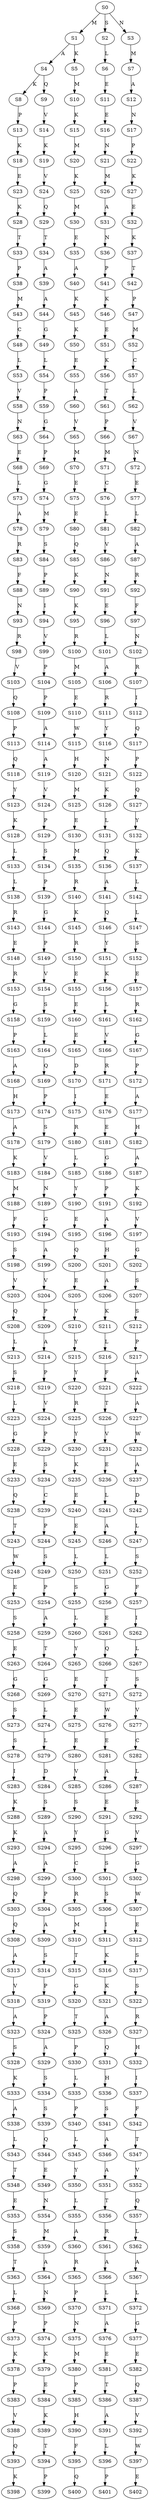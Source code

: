 strict digraph  {
	S0 -> S1 [ label = M ];
	S0 -> S2 [ label = S ];
	S0 -> S3 [ label = N ];
	S1 -> S4 [ label = A ];
	S1 -> S5 [ label = K ];
	S2 -> S6 [ label = L ];
	S3 -> S7 [ label = M ];
	S4 -> S8 [ label = K ];
	S4 -> S9 [ label = Q ];
	S5 -> S10 [ label = M ];
	S6 -> S11 [ label = E ];
	S7 -> S12 [ label = A ];
	S8 -> S13 [ label = P ];
	S9 -> S14 [ label = V ];
	S10 -> S15 [ label = K ];
	S11 -> S16 [ label = E ];
	S12 -> S17 [ label = N ];
	S13 -> S18 [ label = K ];
	S14 -> S19 [ label = K ];
	S15 -> S20 [ label = M ];
	S16 -> S21 [ label = N ];
	S17 -> S22 [ label = P ];
	S18 -> S23 [ label = E ];
	S19 -> S24 [ label = V ];
	S20 -> S25 [ label = K ];
	S21 -> S26 [ label = M ];
	S22 -> S27 [ label = K ];
	S23 -> S28 [ label = K ];
	S24 -> S29 [ label = Q ];
	S25 -> S30 [ label = M ];
	S26 -> S31 [ label = A ];
	S27 -> S32 [ label = E ];
	S28 -> S33 [ label = T ];
	S29 -> S34 [ label = T ];
	S30 -> S35 [ label = E ];
	S31 -> S36 [ label = N ];
	S32 -> S37 [ label = K ];
	S33 -> S38 [ label = P ];
	S34 -> S39 [ label = A ];
	S35 -> S40 [ label = A ];
	S36 -> S41 [ label = P ];
	S37 -> S42 [ label = T ];
	S38 -> S43 [ label = M ];
	S39 -> S44 [ label = A ];
	S40 -> S45 [ label = K ];
	S41 -> S46 [ label = K ];
	S42 -> S47 [ label = P ];
	S43 -> S48 [ label = C ];
	S44 -> S49 [ label = G ];
	S45 -> S50 [ label = K ];
	S46 -> S51 [ label = E ];
	S47 -> S52 [ label = M ];
	S48 -> S53 [ label = L ];
	S49 -> S54 [ label = L ];
	S50 -> S55 [ label = E ];
	S51 -> S56 [ label = K ];
	S52 -> S57 [ label = C ];
	S53 -> S58 [ label = V ];
	S54 -> S59 [ label = P ];
	S55 -> S60 [ label = A ];
	S56 -> S61 [ label = T ];
	S57 -> S62 [ label = L ];
	S58 -> S63 [ label = N ];
	S59 -> S64 [ label = G ];
	S60 -> S65 [ label = V ];
	S61 -> S66 [ label = P ];
	S62 -> S67 [ label = V ];
	S63 -> S68 [ label = E ];
	S64 -> S69 [ label = P ];
	S65 -> S70 [ label = M ];
	S66 -> S71 [ label = M ];
	S67 -> S72 [ label = N ];
	S68 -> S73 [ label = L ];
	S69 -> S74 [ label = G ];
	S70 -> S75 [ label = E ];
	S71 -> S76 [ label = C ];
	S72 -> S77 [ label = E ];
	S73 -> S78 [ label = A ];
	S74 -> S79 [ label = M ];
	S75 -> S80 [ label = E ];
	S76 -> S81 [ label = L ];
	S77 -> S82 [ label = L ];
	S78 -> S83 [ label = R ];
	S79 -> S84 [ label = S ];
	S80 -> S85 [ label = Q ];
	S81 -> S86 [ label = V ];
	S82 -> S87 [ label = A ];
	S83 -> S88 [ label = F ];
	S84 -> S89 [ label = P ];
	S85 -> S90 [ label = K ];
	S86 -> S91 [ label = N ];
	S87 -> S92 [ label = R ];
	S88 -> S93 [ label = N ];
	S89 -> S94 [ label = I ];
	S90 -> S95 [ label = K ];
	S91 -> S96 [ label = E ];
	S92 -> S97 [ label = F ];
	S93 -> S98 [ label = R ];
	S94 -> S99 [ label = V ];
	S95 -> S100 [ label = R ];
	S96 -> S101 [ label = L ];
	S97 -> S102 [ label = N ];
	S98 -> S103 [ label = V ];
	S99 -> S104 [ label = P ];
	S100 -> S105 [ label = M ];
	S101 -> S106 [ label = A ];
	S102 -> S107 [ label = R ];
	S103 -> S108 [ label = Q ];
	S104 -> S109 [ label = P ];
	S105 -> S110 [ label = E ];
	S106 -> S111 [ label = R ];
	S107 -> S112 [ label = I ];
	S108 -> S113 [ label = P ];
	S109 -> S114 [ label = A ];
	S110 -> S115 [ label = W ];
	S111 -> S116 [ label = Y ];
	S112 -> S117 [ label = Q ];
	S113 -> S118 [ label = Q ];
	S114 -> S119 [ label = A ];
	S115 -> S120 [ label = H ];
	S116 -> S121 [ label = N ];
	S117 -> S122 [ label = P ];
	S118 -> S123 [ label = Y ];
	S119 -> S124 [ label = V ];
	S120 -> S125 [ label = M ];
	S121 -> S126 [ label = K ];
	S122 -> S127 [ label = Q ];
	S123 -> S128 [ label = K ];
	S124 -> S129 [ label = P ];
	S125 -> S130 [ label = E ];
	S126 -> S131 [ label = L ];
	S127 -> S132 [ label = Y ];
	S128 -> S133 [ label = L ];
	S129 -> S134 [ label = S ];
	S130 -> S135 [ label = M ];
	S131 -> S136 [ label = Q ];
	S132 -> S137 [ label = K ];
	S133 -> S138 [ label = L ];
	S134 -> S139 [ label = P ];
	S135 -> S140 [ label = R ];
	S136 -> S141 [ label = A ];
	S137 -> S142 [ label = L ];
	S138 -> S143 [ label = R ];
	S139 -> S144 [ label = G ];
	S140 -> S145 [ label = K ];
	S141 -> S146 [ label = Q ];
	S142 -> S147 [ label = L ];
	S143 -> S148 [ label = E ];
	S144 -> S149 [ label = P ];
	S145 -> S150 [ label = R ];
	S146 -> S151 [ label = Y ];
	S147 -> S152 [ label = S ];
	S148 -> S153 [ label = R ];
	S149 -> S154 [ label = V ];
	S150 -> S155 [ label = E ];
	S151 -> S156 [ label = K ];
	S152 -> S157 [ label = E ];
	S153 -> S158 [ label = G ];
	S154 -> S159 [ label = S ];
	S155 -> S160 [ label = E ];
	S156 -> S161 [ label = L ];
	S157 -> S162 [ label = R ];
	S158 -> S163 [ label = P ];
	S159 -> S164 [ label = L ];
	S160 -> S165 [ label = E ];
	S161 -> S166 [ label = V ];
	S162 -> S167 [ label = G ];
	S163 -> S168 [ label = A ];
	S164 -> S169 [ label = Q ];
	S165 -> S170 [ label = D ];
	S166 -> S171 [ label = R ];
	S167 -> S172 [ label = P ];
	S168 -> S173 [ label = H ];
	S169 -> S174 [ label = P ];
	S170 -> S175 [ label = I ];
	S171 -> S176 [ label = E ];
	S172 -> S177 [ label = A ];
	S173 -> S178 [ label = A ];
	S174 -> S179 [ label = S ];
	S175 -> S180 [ label = R ];
	S176 -> S181 [ label = E ];
	S177 -> S182 [ label = H ];
	S178 -> S183 [ label = K ];
	S179 -> S184 [ label = V ];
	S180 -> S185 [ label = L ];
	S181 -> S186 [ label = G ];
	S182 -> S187 [ label = A ];
	S183 -> S188 [ label = M ];
	S184 -> S189 [ label = N ];
	S185 -> S190 [ label = Y ];
	S186 -> S191 [ label = P ];
	S187 -> S192 [ label = K ];
	S188 -> S193 [ label = F ];
	S189 -> S194 [ label = G ];
	S190 -> S195 [ label = E ];
	S191 -> S196 [ label = A ];
	S192 -> S197 [ label = V ];
	S193 -> S198 [ label = S ];
	S194 -> S199 [ label = A ];
	S195 -> S200 [ label = Q ];
	S196 -> S201 [ label = H ];
	S197 -> S202 [ label = G ];
	S198 -> S203 [ label = V ];
	S199 -> S204 [ label = V ];
	S200 -> S205 [ label = E ];
	S201 -> S206 [ label = A ];
	S202 -> S207 [ label = S ];
	S203 -> S208 [ label = Q ];
	S204 -> S209 [ label = P ];
	S205 -> S210 [ label = V ];
	S206 -> S211 [ label = K ];
	S207 -> S212 [ label = S ];
	S208 -> S213 [ label = L ];
	S209 -> S214 [ label = A ];
	S210 -> S215 [ label = Y ];
	S211 -> S216 [ label = L ];
	S212 -> S217 [ label = P ];
	S213 -> S218 [ label = S ];
	S214 -> S219 [ label = P ];
	S215 -> S220 [ label = Y ];
	S216 -> S221 [ label = F ];
	S217 -> S222 [ label = A ];
	S218 -> S223 [ label = L ];
	S219 -> S224 [ label = V ];
	S220 -> S225 [ label = R ];
	S221 -> S226 [ label = T ];
	S222 -> S227 [ label = A ];
	S223 -> S228 [ label = G ];
	S224 -> S229 [ label = P ];
	S225 -> S230 [ label = Y ];
	S226 -> S231 [ label = V ];
	S227 -> S232 [ label = W ];
	S228 -> S233 [ label = E ];
	S229 -> S234 [ label = S ];
	S230 -> S235 [ label = K ];
	S231 -> S236 [ label = E ];
	S232 -> S237 [ label = A ];
	S233 -> S238 [ label = Q ];
	S234 -> S239 [ label = C ];
	S235 -> S240 [ label = E ];
	S236 -> S241 [ label = L ];
	S237 -> S242 [ label = D ];
	S238 -> S243 [ label = T ];
	S239 -> S244 [ label = P ];
	S240 -> S245 [ label = E ];
	S241 -> S246 [ label = A ];
	S242 -> S247 [ label = L ];
	S243 -> S248 [ label = W ];
	S244 -> S249 [ label = S ];
	S245 -> S250 [ label = L ];
	S246 -> S251 [ label = L ];
	S247 -> S252 [ label = S ];
	S248 -> S253 [ label = E ];
	S249 -> S254 [ label = P ];
	S250 -> S255 [ label = S ];
	S251 -> S256 [ label = G ];
	S252 -> S257 [ label = F ];
	S253 -> S258 [ label = S ];
	S254 -> S259 [ label = A ];
	S255 -> S260 [ label = L ];
	S256 -> S261 [ label = E ];
	S257 -> S262 [ label = I ];
	S258 -> S263 [ label = E ];
	S259 -> S264 [ label = T ];
	S260 -> S265 [ label = Y ];
	S261 -> S266 [ label = Q ];
	S262 -> S267 [ label = L ];
	S263 -> S268 [ label = G ];
	S264 -> S269 [ label = G ];
	S265 -> S270 [ label = E ];
	S266 -> S271 [ label = T ];
	S267 -> S272 [ label = S ];
	S268 -> S273 [ label = S ];
	S269 -> S274 [ label = L ];
	S270 -> S275 [ label = E ];
	S271 -> S276 [ label = W ];
	S272 -> S277 [ label = V ];
	S273 -> S278 [ label = S ];
	S274 -> S279 [ label = L ];
	S275 -> S280 [ label = E ];
	S276 -> S281 [ label = E ];
	S277 -> S282 [ label = C ];
	S278 -> S283 [ label = I ];
	S279 -> S284 [ label = D ];
	S280 -> S285 [ label = V ];
	S281 -> S286 [ label = A ];
	S282 -> S287 [ label = L ];
	S283 -> S288 [ label = K ];
	S284 -> S289 [ label = S ];
	S285 -> S290 [ label = S ];
	S286 -> S291 [ label = E ];
	S287 -> S292 [ label = S ];
	S288 -> S293 [ label = K ];
	S289 -> S294 [ label = A ];
	S290 -> S295 [ label = Y ];
	S291 -> S296 [ label = G ];
	S292 -> S297 [ label = V ];
	S293 -> S298 [ label = A ];
	S294 -> S299 [ label = A ];
	S295 -> S300 [ label = C ];
	S296 -> S301 [ label = S ];
	S297 -> S302 [ label = G ];
	S298 -> S303 [ label = Q ];
	S299 -> S304 [ label = P ];
	S300 -> S305 [ label = R ];
	S301 -> S306 [ label = S ];
	S302 -> S307 [ label = W ];
	S303 -> S308 [ label = Q ];
	S304 -> S309 [ label = A ];
	S305 -> S310 [ label = M ];
	S306 -> S311 [ label = I ];
	S307 -> S312 [ label = E ];
	S308 -> S313 [ label = A ];
	S309 -> S314 [ label = S ];
	S310 -> S315 [ label = T ];
	S311 -> S316 [ label = K ];
	S312 -> S317 [ label = S ];
	S313 -> S318 [ label = V ];
	S314 -> S319 [ label = P ];
	S315 -> S320 [ label = G ];
	S316 -> S321 [ label = K ];
	S317 -> S322 [ label = S ];
	S318 -> S323 [ label = A ];
	S319 -> S324 [ label = P ];
	S320 -> S325 [ label = T ];
	S321 -> S326 [ label = A ];
	S322 -> S327 [ label = R ];
	S323 -> S328 [ label = S ];
	S324 -> S329 [ label = A ];
	S325 -> S330 [ label = P ];
	S326 -> S331 [ label = Q ];
	S327 -> S332 [ label = H ];
	S328 -> S333 [ label = K ];
	S329 -> S334 [ label = S ];
	S330 -> S335 [ label = L ];
	S331 -> S336 [ label = H ];
	S332 -> S337 [ label = I ];
	S333 -> S338 [ label = A ];
	S334 -> S339 [ label = S ];
	S335 -> S340 [ label = P ];
	S336 -> S341 [ label = S ];
	S337 -> S342 [ label = F ];
	S338 -> S343 [ label = L ];
	S339 -> S344 [ label = Q ];
	S340 -> S345 [ label = L ];
	S341 -> S346 [ label = A ];
	S342 -> S347 [ label = T ];
	S343 -> S348 [ label = T ];
	S344 -> S349 [ label = E ];
	S345 -> S350 [ label = Y ];
	S346 -> S351 [ label = A ];
	S347 -> S352 [ label = V ];
	S348 -> S353 [ label = E ];
	S349 -> S354 [ label = N ];
	S350 -> S355 [ label = L ];
	S351 -> S356 [ label = T ];
	S352 -> S357 [ label = Q ];
	S353 -> S358 [ label = S ];
	S354 -> S359 [ label = M ];
	S355 -> S360 [ label = A ];
	S356 -> S361 [ label = R ];
	S357 -> S362 [ label = L ];
	S358 -> S363 [ label = T ];
	S359 -> S364 [ label = A ];
	S360 -> S365 [ label = R ];
	S361 -> S366 [ label = A ];
	S362 -> S367 [ label = A ];
	S363 -> S368 [ label = L ];
	S364 -> S369 [ label = N ];
	S365 -> S370 [ label = P ];
	S366 -> S371 [ label = L ];
	S367 -> S372 [ label = L ];
	S368 -> S373 [ label = P ];
	S369 -> S374 [ label = P ];
	S370 -> S375 [ label = N ];
	S371 -> S376 [ label = A ];
	S372 -> S377 [ label = G ];
	S373 -> S378 [ label = K ];
	S374 -> S379 [ label = K ];
	S375 -> S380 [ label = M ];
	S376 -> S381 [ label = E ];
	S377 -> S382 [ label = E ];
	S378 -> S383 [ label = P ];
	S379 -> S384 [ label = E ];
	S380 -> S385 [ label = P ];
	S381 -> S386 [ label = T ];
	S382 -> S387 [ label = Q ];
	S383 -> S388 [ label = V ];
	S384 -> S389 [ label = K ];
	S385 -> S390 [ label = H ];
	S386 -> S391 [ label = A ];
	S387 -> S392 [ label = V ];
	S388 -> S393 [ label = Q ];
	S389 -> S394 [ label = T ];
	S390 -> S395 [ label = F ];
	S391 -> S396 [ label = L ];
	S392 -> S397 [ label = W ];
	S393 -> S398 [ label = K ];
	S394 -> S399 [ label = P ];
	S395 -> S400 [ label = Q ];
	S396 -> S401 [ label = P ];
	S397 -> S402 [ label = E ];
}
